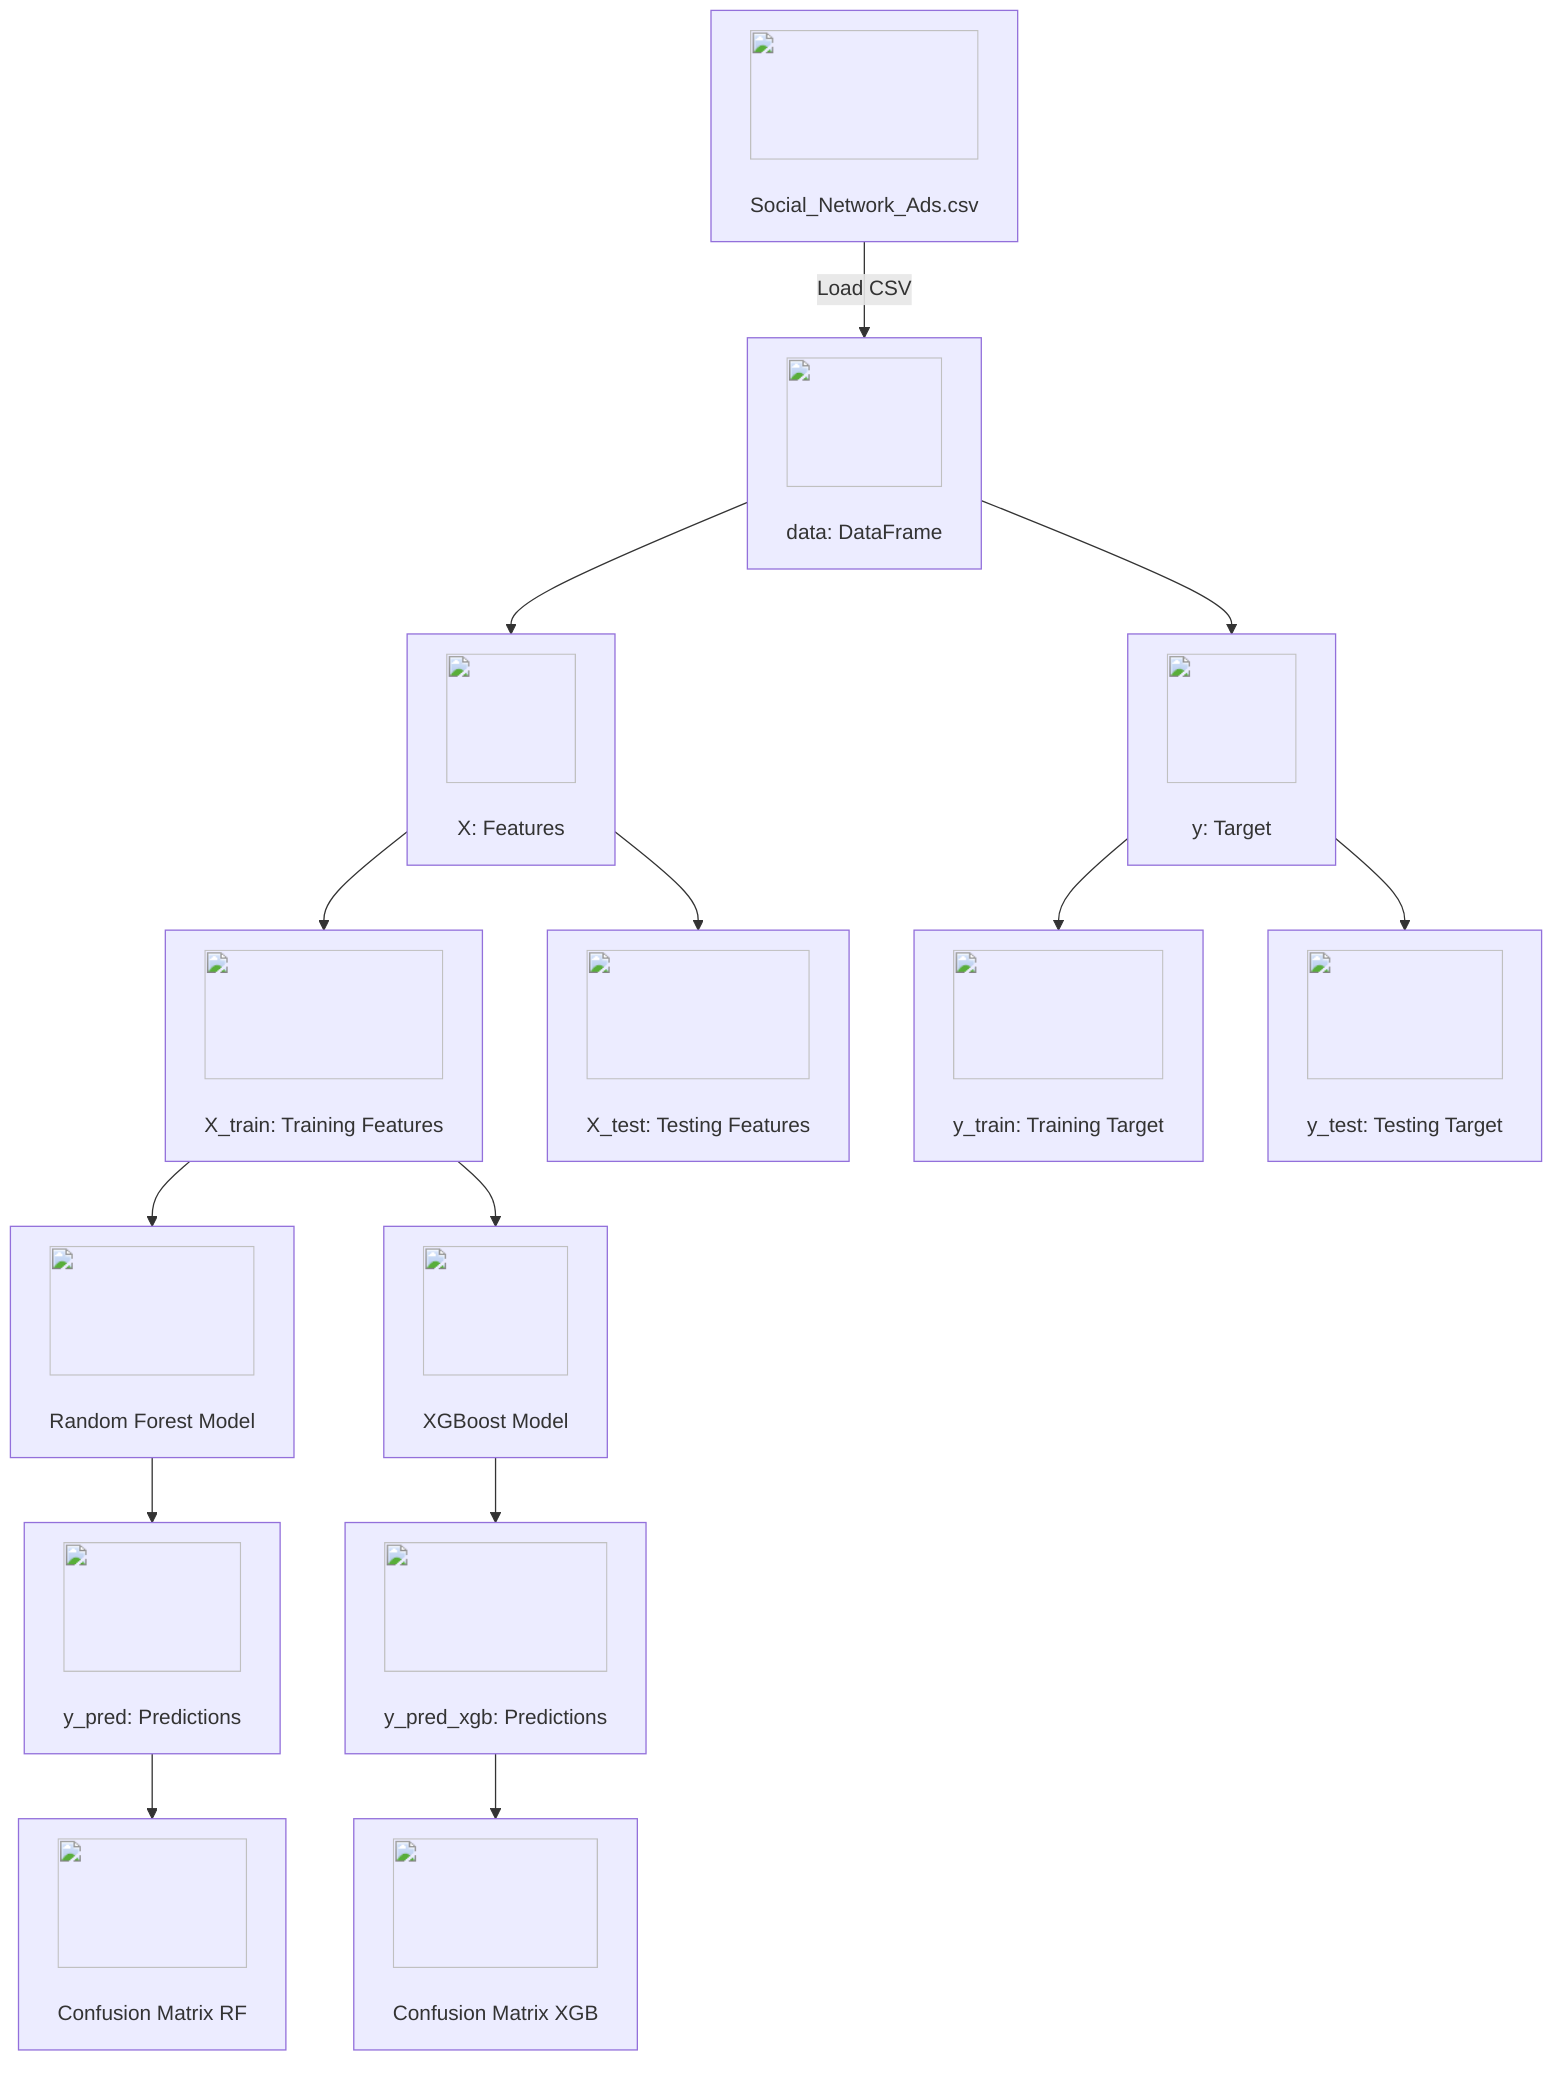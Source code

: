 flowchart TD
    A["<img src='../icons/file.svg' width=100 height=100/> <br/> Social_Network_Ads.csv"] 
    A -->|Load CSV| B["<img src='../icons/table.svg' width=100 height=100/> <br/> data: DataFrame"] 
    B --> C["<img src='../icons/column_split.svg' width=100 height=100/> <br/> X: Features"] 
    B --> D["<img src='../icons/column_split.svg' width=100 height=100/> <br/> y: Target"] 
    C --> E["<img src='../icons/row_split.svg' width=100 height=100/> <br/> X_train: Training Features"] 
    C --> F["<img src='../icons/row_split.svg' width=100 height=100/> <br/> X_test: Testing Features"] 
    D --> G["<img src='../icons/row_split.svg' width=100 height=100/> <br/> y_train: Training Target"] 
    D --> H["<img src='../icons/row_split.svg' width=100 height=100/> <br/> y_test: Testing Target"] 
    E --> I["<img src='../icons/brain.svg' width=100 height=100/> <br/> Random Forest Model"] 
    E --> J["<img src='../icons/brain.svg' width=100 height=100/> <br/> XGBoost Model"] 
    I --> K["<img src='../icons/row_split.svg' width=100 height=100/> <br/> y_pred: Predictions"] 
    J --> L["<img src='../icons/row_split.svg' width=100 height=100/> <br/> y_pred_xgb: Predictions"] 
    K --> M["<img src='../icons/table.svg' width=100 height=100/> <br/> Confusion Matrix RF"] 
    L --> N["<img src='../icons/table.svg' width=100 height=100/> <br/> Confusion Matrix XGB"]